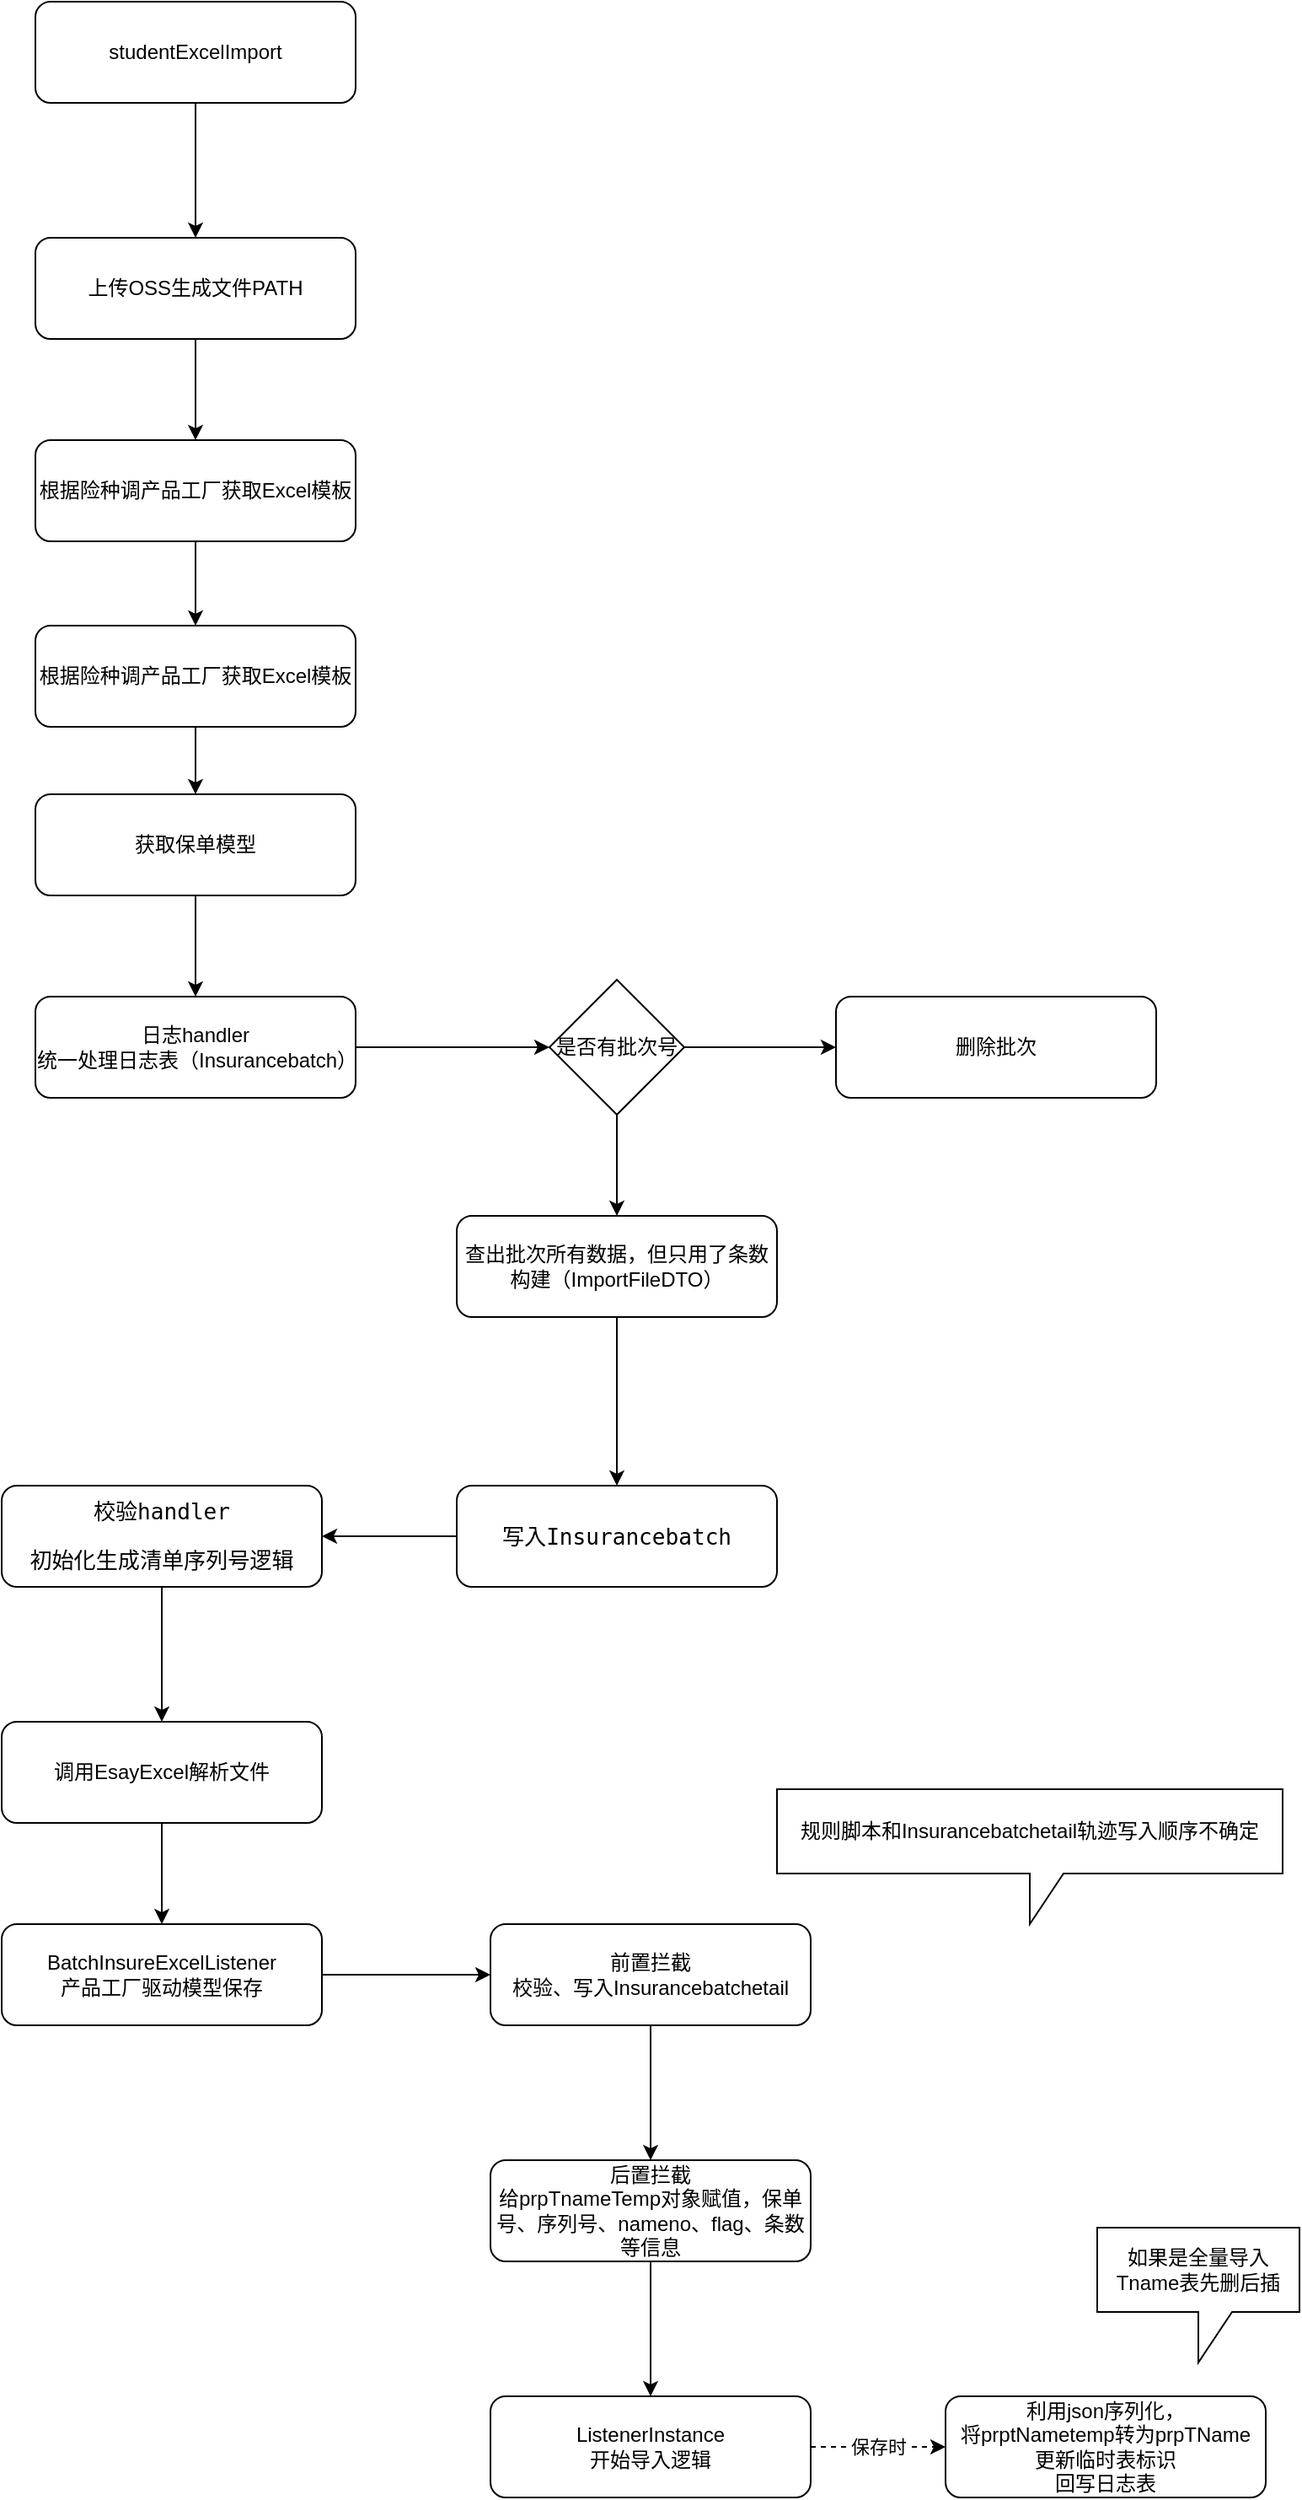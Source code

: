 <mxfile version="24.4.4" type="github">
  <diagram name="第 1 页" id="zRgw-F2Loey4QgDExblL">
    <mxGraphModel dx="1434" dy="841" grid="1" gridSize="10" guides="1" tooltips="1" connect="1" arrows="1" fold="1" page="1" pageScale="1" pageWidth="827" pageHeight="1169" background="#FFFFFF" math="0" shadow="0">
      <root>
        <mxCell id="0" />
        <mxCell id="1" parent="0" />
        <mxCell id="DkeXdmltZZ25ZQ4XzEC7-37" value="" style="edgeStyle=orthogonalEdgeStyle;rounded=0;orthogonalLoop=1;jettySize=auto;html=1;" parent="1" source="DkeXdmltZZ25ZQ4XzEC7-2" target="DkeXdmltZZ25ZQ4XzEC7-3" edge="1">
          <mxGeometry relative="1" as="geometry" />
        </mxCell>
        <mxCell id="DkeXdmltZZ25ZQ4XzEC7-2" value="studentExcelImport" style="rounded=1;whiteSpace=wrap;html=1;" parent="1" vertex="1">
          <mxGeometry x="380" y="180" width="190" height="60" as="geometry" />
        </mxCell>
        <mxCell id="DkeXdmltZZ25ZQ4XzEC7-38" value="" style="edgeStyle=orthogonalEdgeStyle;rounded=0;orthogonalLoop=1;jettySize=auto;html=1;" parent="1" source="DkeXdmltZZ25ZQ4XzEC7-3" target="DkeXdmltZZ25ZQ4XzEC7-4" edge="1">
          <mxGeometry relative="1" as="geometry" />
        </mxCell>
        <mxCell id="DkeXdmltZZ25ZQ4XzEC7-3" value="上传OSS生成文件PATH" style="rounded=1;whiteSpace=wrap;html=1;" parent="1" vertex="1">
          <mxGeometry x="380" y="320" width="190" height="60" as="geometry" />
        </mxCell>
        <mxCell id="DkeXdmltZZ25ZQ4XzEC7-39" value="" style="edgeStyle=orthogonalEdgeStyle;rounded=0;orthogonalLoop=1;jettySize=auto;html=1;" parent="1" source="DkeXdmltZZ25ZQ4XzEC7-4" target="DkeXdmltZZ25ZQ4XzEC7-5" edge="1">
          <mxGeometry relative="1" as="geometry" />
        </mxCell>
        <mxCell id="DkeXdmltZZ25ZQ4XzEC7-4" value="根据险种调产品工厂获取Excel模板" style="rounded=1;whiteSpace=wrap;html=1;" parent="1" vertex="1">
          <mxGeometry x="380" y="440" width="190" height="60" as="geometry" />
        </mxCell>
        <mxCell id="DkeXdmltZZ25ZQ4XzEC7-40" value="" style="edgeStyle=orthogonalEdgeStyle;rounded=0;orthogonalLoop=1;jettySize=auto;html=1;" parent="1" source="DkeXdmltZZ25ZQ4XzEC7-5" target="DkeXdmltZZ25ZQ4XzEC7-6" edge="1">
          <mxGeometry relative="1" as="geometry" />
        </mxCell>
        <mxCell id="DkeXdmltZZ25ZQ4XzEC7-5" value="根据险种调产品工厂获取Excel模板" style="rounded=1;whiteSpace=wrap;html=1;" parent="1" vertex="1">
          <mxGeometry x="380" y="550" width="190" height="60" as="geometry" />
        </mxCell>
        <mxCell id="DkeXdmltZZ25ZQ4XzEC7-41" value="" style="edgeStyle=orthogonalEdgeStyle;rounded=0;orthogonalLoop=1;jettySize=auto;html=1;" parent="1" source="DkeXdmltZZ25ZQ4XzEC7-6" target="DkeXdmltZZ25ZQ4XzEC7-9" edge="1">
          <mxGeometry relative="1" as="geometry" />
        </mxCell>
        <mxCell id="DkeXdmltZZ25ZQ4XzEC7-6" value="获取保单模型" style="rounded=1;whiteSpace=wrap;html=1;" parent="1" vertex="1">
          <mxGeometry x="380" y="650" width="190" height="60" as="geometry" />
        </mxCell>
        <mxCell id="DkeXdmltZZ25ZQ4XzEC7-20" value="" style="edgeStyle=orthogonalEdgeStyle;rounded=0;orthogonalLoop=1;jettySize=auto;html=1;" parent="1" source="DkeXdmltZZ25ZQ4XzEC7-9" target="DkeXdmltZZ25ZQ4XzEC7-10" edge="1">
          <mxGeometry relative="1" as="geometry" />
        </mxCell>
        <mxCell id="DkeXdmltZZ25ZQ4XzEC7-9" value="&lt;div&gt;日志handler&lt;/div&gt;统一处理日志表（Insurancebatch）" style="rounded=1;whiteSpace=wrap;html=1;" parent="1" vertex="1">
          <mxGeometry x="380" y="770" width="190" height="60" as="geometry" />
        </mxCell>
        <mxCell id="DkeXdmltZZ25ZQ4XzEC7-12" value="" style="edgeStyle=orthogonalEdgeStyle;rounded=0;orthogonalLoop=1;jettySize=auto;html=1;" parent="1" source="DkeXdmltZZ25ZQ4XzEC7-10" target="DkeXdmltZZ25ZQ4XzEC7-11" edge="1">
          <mxGeometry relative="1" as="geometry" />
        </mxCell>
        <mxCell id="DkeXdmltZZ25ZQ4XzEC7-15" value="" style="edgeStyle=orthogonalEdgeStyle;rounded=0;orthogonalLoop=1;jettySize=auto;html=1;" parent="1" source="DkeXdmltZZ25ZQ4XzEC7-10" target="DkeXdmltZZ25ZQ4XzEC7-14" edge="1">
          <mxGeometry relative="1" as="geometry" />
        </mxCell>
        <mxCell id="DkeXdmltZZ25ZQ4XzEC7-10" value="是否有批次号" style="rhombus;whiteSpace=wrap;html=1;" parent="1" vertex="1">
          <mxGeometry x="685" y="760" width="80" height="80" as="geometry" />
        </mxCell>
        <mxCell id="DkeXdmltZZ25ZQ4XzEC7-11" value="删除批次" style="rounded=1;whiteSpace=wrap;html=1;" parent="1" vertex="1">
          <mxGeometry x="855" y="770" width="190" height="60" as="geometry" />
        </mxCell>
        <mxCell id="DkeXdmltZZ25ZQ4XzEC7-17" value="" style="edgeStyle=orthogonalEdgeStyle;rounded=0;orthogonalLoop=1;jettySize=auto;html=1;" parent="1" source="DkeXdmltZZ25ZQ4XzEC7-14" target="DkeXdmltZZ25ZQ4XzEC7-16" edge="1">
          <mxGeometry relative="1" as="geometry" />
        </mxCell>
        <mxCell id="DkeXdmltZZ25ZQ4XzEC7-14" value="查出批次所有数据，但只用了条数&lt;div&gt;构建（ImportFileDTO）&lt;/div&gt;" style="rounded=1;whiteSpace=wrap;html=1;" parent="1" vertex="1">
          <mxGeometry x="630" y="900" width="190" height="60" as="geometry" />
        </mxCell>
        <mxCell id="DkeXdmltZZ25ZQ4XzEC7-23" value="" style="edgeStyle=orthogonalEdgeStyle;rounded=0;orthogonalLoop=1;jettySize=auto;html=1;" parent="1" source="DkeXdmltZZ25ZQ4XzEC7-16" target="DkeXdmltZZ25ZQ4XzEC7-18" edge="1">
          <mxGeometry relative="1" as="geometry" />
        </mxCell>
        <mxCell id="DkeXdmltZZ25ZQ4XzEC7-16" value="&lt;pre style=&quot;font-family: &amp;quot;JetBrains Mono&amp;quot;, monospace; font-size: 9.8pt;&quot;&gt;&lt;span style=&quot;background-color: rgb(255, 255, 255);&quot;&gt;写入Insurancebatch&lt;/span&gt;&lt;span style=&quot;color: rgb(169, 183, 198); background-color: rgb(43, 43, 43);&quot;&gt;&lt;br&gt;&lt;/span&gt;&lt;/pre&gt;" style="rounded=1;whiteSpace=wrap;html=1;" parent="1" vertex="1">
          <mxGeometry x="630" y="1060" width="190" height="60" as="geometry" />
        </mxCell>
        <mxCell id="DkeXdmltZZ25ZQ4XzEC7-25" value="" style="edgeStyle=orthogonalEdgeStyle;rounded=0;orthogonalLoop=1;jettySize=auto;html=1;" parent="1" source="DkeXdmltZZ25ZQ4XzEC7-18" target="DkeXdmltZZ25ZQ4XzEC7-24" edge="1">
          <mxGeometry relative="1" as="geometry" />
        </mxCell>
        <mxCell id="DkeXdmltZZ25ZQ4XzEC7-18" value="&lt;pre style=&quot;font-family: &amp;quot;JetBrains Mono&amp;quot;, monospace; font-size: 9.8pt;&quot;&gt;&lt;span style=&quot;background-color: rgb(255, 255, 255);&quot;&gt;校验handler&lt;/span&gt;&lt;span style=&quot;color: rgb(169, 183, 198); background-color: rgb(43, 43, 43);&quot;&gt;&lt;br&gt;&lt;/span&gt;&lt;/pre&gt;&lt;pre style=&quot;font-family: &amp;quot;JetBrains Mono&amp;quot;, monospace; font-size: 9.8pt;&quot;&gt;&lt;span style=&quot;background-color: rgb(255, 255, 255);&quot;&gt;初始化生成清单序列号逻辑&lt;/span&gt;&lt;/pre&gt;" style="rounded=1;whiteSpace=wrap;html=1;" parent="1" vertex="1">
          <mxGeometry x="360" y="1060" width="190" height="60" as="geometry" />
        </mxCell>
        <mxCell id="DkeXdmltZZ25ZQ4XzEC7-27" value="" style="edgeStyle=orthogonalEdgeStyle;rounded=0;orthogonalLoop=1;jettySize=auto;html=1;" parent="1" source="DkeXdmltZZ25ZQ4XzEC7-24" target="DkeXdmltZZ25ZQ4XzEC7-26" edge="1">
          <mxGeometry relative="1" as="geometry" />
        </mxCell>
        <mxCell id="DkeXdmltZZ25ZQ4XzEC7-24" value="&lt;span style=&quot;background-color: rgb(255, 255, 255);&quot;&gt;调用EsayExcel解析文件&lt;/span&gt;" style="rounded=1;whiteSpace=wrap;html=1;" parent="1" vertex="1">
          <mxGeometry x="360" y="1200" width="190" height="60" as="geometry" />
        </mxCell>
        <mxCell id="DkeXdmltZZ25ZQ4XzEC7-29" value="" style="edgeStyle=orthogonalEdgeStyle;rounded=0;orthogonalLoop=1;jettySize=auto;html=1;" parent="1" source="DkeXdmltZZ25ZQ4XzEC7-26" target="DkeXdmltZZ25ZQ4XzEC7-28" edge="1">
          <mxGeometry relative="1" as="geometry" />
        </mxCell>
        <mxCell id="DkeXdmltZZ25ZQ4XzEC7-26" value="BatchInsureExcelListener&lt;div&gt;产品工厂驱动模型保存&lt;br&gt;&lt;/div&gt;" style="rounded=1;whiteSpace=wrap;html=1;" parent="1" vertex="1">
          <mxGeometry x="360" y="1320" width="190" height="60" as="geometry" />
        </mxCell>
        <mxCell id="DkeXdmltZZ25ZQ4XzEC7-31" value="" style="edgeStyle=orthogonalEdgeStyle;rounded=0;orthogonalLoop=1;jettySize=auto;html=1;" parent="1" source="DkeXdmltZZ25ZQ4XzEC7-28" target="DkeXdmltZZ25ZQ4XzEC7-30" edge="1">
          <mxGeometry relative="1" as="geometry" />
        </mxCell>
        <mxCell id="DkeXdmltZZ25ZQ4XzEC7-28" value="前置拦截&lt;div&gt;校验、写入Insurancebatchetail&lt;/div&gt;" style="rounded=1;whiteSpace=wrap;html=1;" parent="1" vertex="1">
          <mxGeometry x="650" y="1320" width="190" height="60" as="geometry" />
        </mxCell>
        <mxCell id="DkeXdmltZZ25ZQ4XzEC7-33" value="" style="edgeStyle=orthogonalEdgeStyle;rounded=0;orthogonalLoop=1;jettySize=auto;html=1;" parent="1" source="DkeXdmltZZ25ZQ4XzEC7-30" target="DkeXdmltZZ25ZQ4XzEC7-32" edge="1">
          <mxGeometry relative="1" as="geometry" />
        </mxCell>
        <mxCell id="DkeXdmltZZ25ZQ4XzEC7-30" value="后置拦截&lt;div&gt;给prpTnameTemp对象赋值，保单号、序列号、nameno、flag、条数等信息&lt;/div&gt;" style="rounded=1;whiteSpace=wrap;html=1;" parent="1" vertex="1">
          <mxGeometry x="650" y="1460" width="190" height="60" as="geometry" />
        </mxCell>
        <mxCell id="6qK8k_kRiDFO2IkSSo8y-4" value="" style="edgeStyle=orthogonalEdgeStyle;rounded=0;orthogonalLoop=1;jettySize=auto;html=1;dashed=1;" edge="1" parent="1" source="DkeXdmltZZ25ZQ4XzEC7-32" target="DkeXdmltZZ25ZQ4XzEC7-34">
          <mxGeometry relative="1" as="geometry" />
        </mxCell>
        <mxCell id="6qK8k_kRiDFO2IkSSo8y-5" value="保存时" style="edgeLabel;html=1;align=center;verticalAlign=middle;resizable=0;points=[];" vertex="1" connectable="0" parent="6qK8k_kRiDFO2IkSSo8y-4">
          <mxGeometry relative="1" as="geometry">
            <mxPoint as="offset" />
          </mxGeometry>
        </mxCell>
        <mxCell id="DkeXdmltZZ25ZQ4XzEC7-32" value="ListenerInstance&lt;br&gt;开始导入逻辑" style="rounded=1;whiteSpace=wrap;html=1;" parent="1" vertex="1">
          <mxGeometry x="650" y="1600" width="190" height="60" as="geometry" />
        </mxCell>
        <mxCell id="DkeXdmltZZ25ZQ4XzEC7-34" value="利用json序列化，&lt;div&gt;将prptNametemp转为prpTName&lt;/div&gt;&lt;div&gt;更新临时表标识&lt;/div&gt;&lt;div&gt;回写日志表&lt;/div&gt;" style="rounded=1;whiteSpace=wrap;html=1;" parent="1" vertex="1">
          <mxGeometry x="920" y="1600" width="190" height="60" as="geometry" />
        </mxCell>
        <mxCell id="DkeXdmltZZ25ZQ4XzEC7-36" value="如果是全量导入Tname表先删后插" style="shape=callout;whiteSpace=wrap;html=1;perimeter=calloutPerimeter;" parent="1" vertex="1">
          <mxGeometry x="1010" y="1500" width="120" height="80" as="geometry" />
        </mxCell>
        <mxCell id="6qK8k_kRiDFO2IkSSo8y-6" value="规则脚本和Insurancebatchetail轨迹写入顺序不确定" style="shape=callout;whiteSpace=wrap;html=1;perimeter=calloutPerimeter;" vertex="1" parent="1">
          <mxGeometry x="820" y="1240" width="300" height="80" as="geometry" />
        </mxCell>
      </root>
    </mxGraphModel>
  </diagram>
</mxfile>

